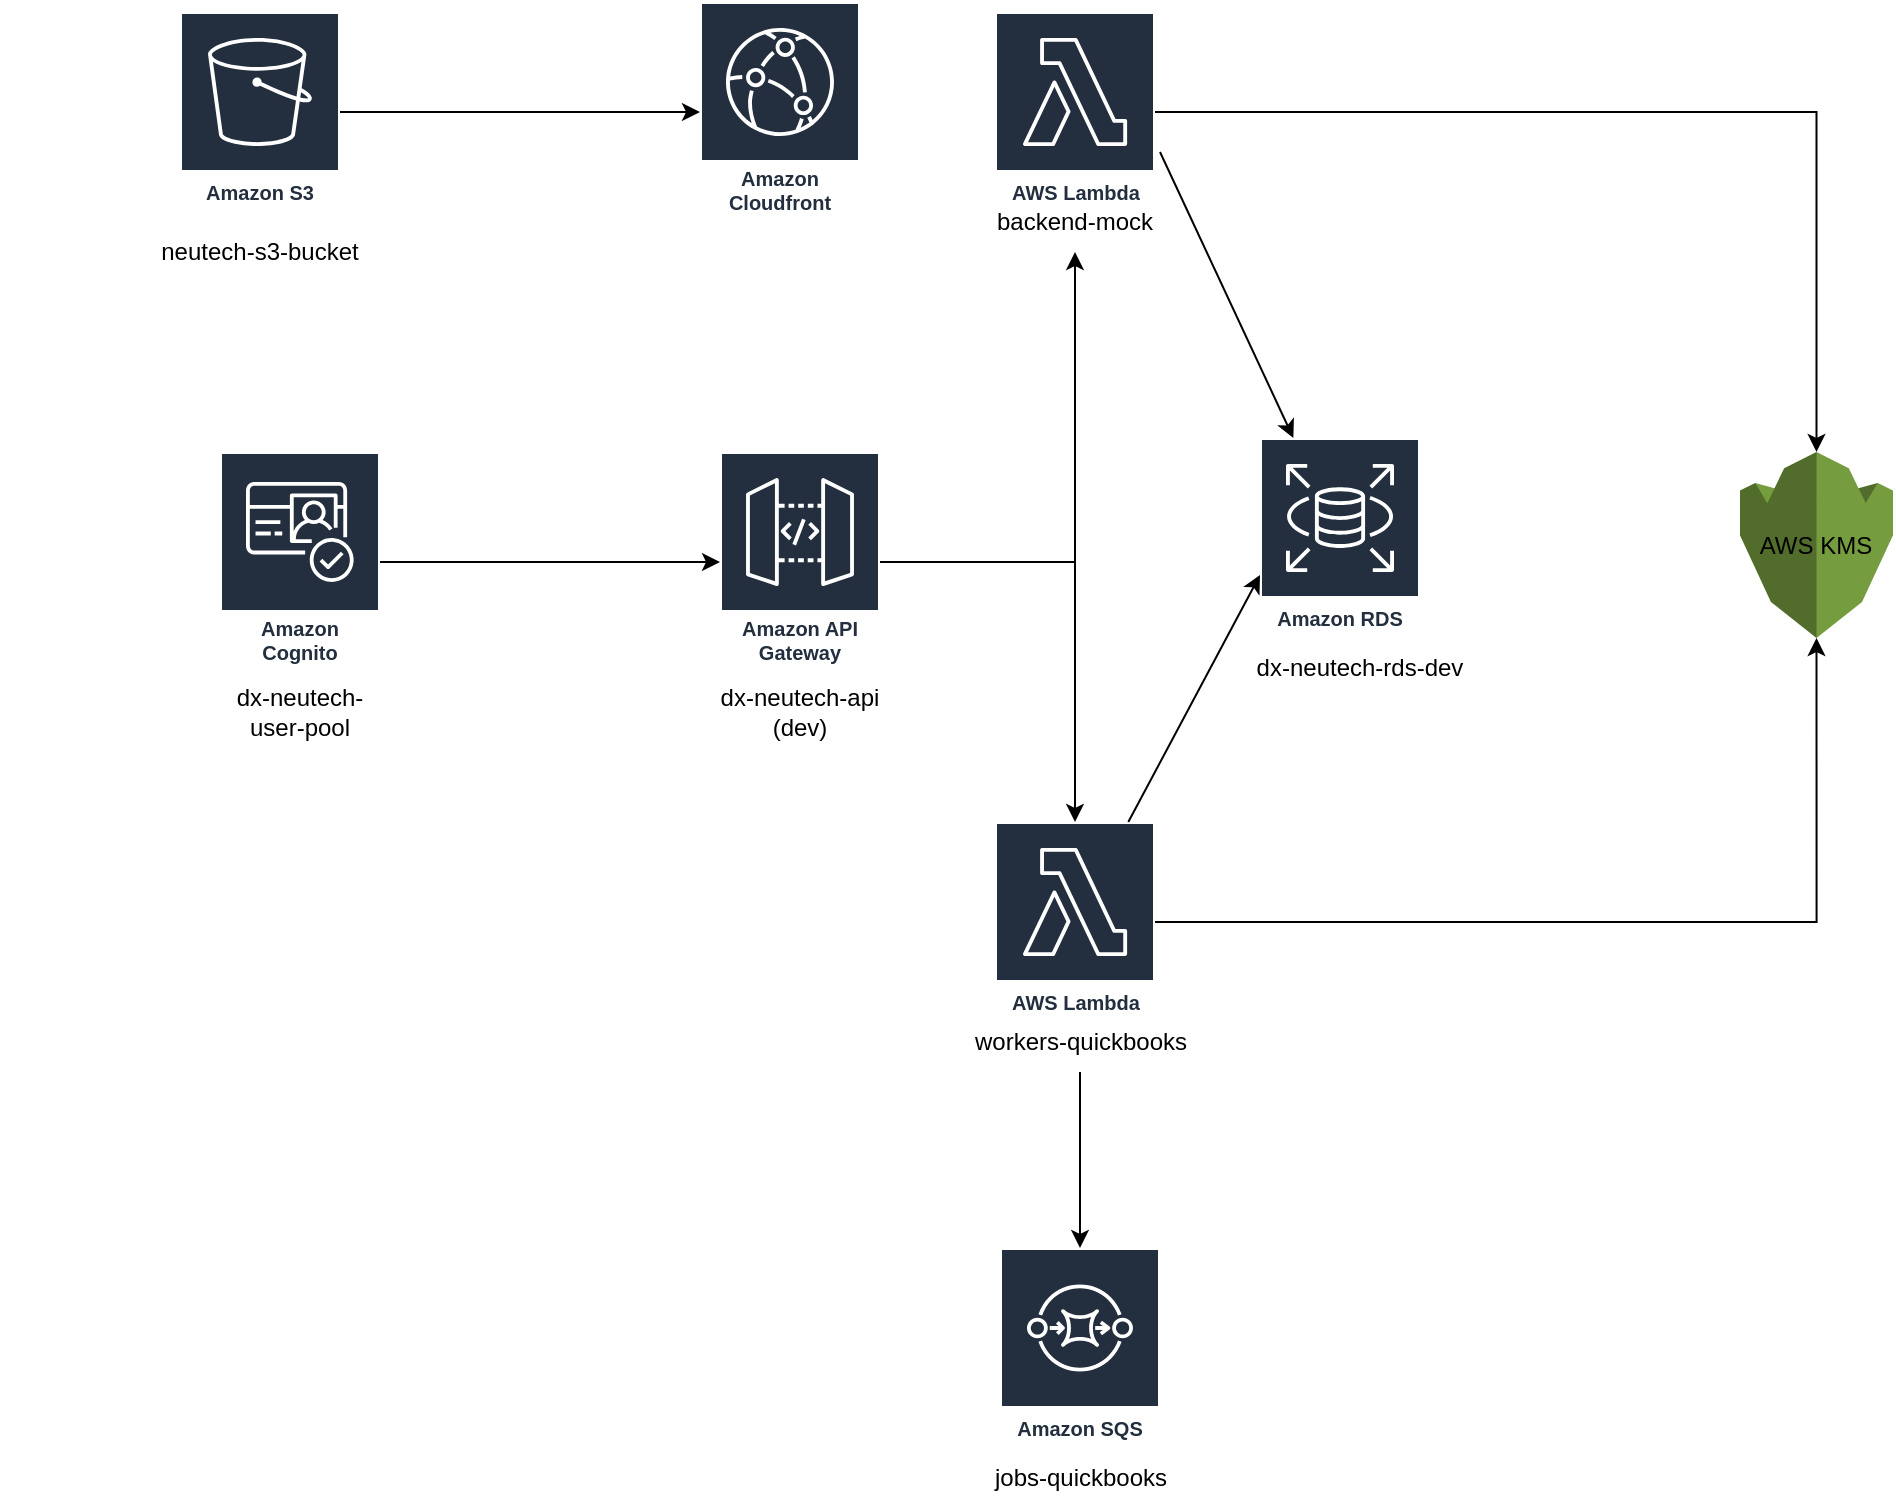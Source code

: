 <mxfile version="20.8.1" type="github">
  <diagram id="2EVpSgwMcO4sdyHLWQny" name="Página-1">
    <mxGraphModel dx="1632" dy="889" grid="1" gridSize="10" guides="1" tooltips="1" connect="1" arrows="1" fold="1" page="1" pageScale="1" pageWidth="827" pageHeight="1169" math="0" shadow="0">
      <root>
        <mxCell id="0" />
        <mxCell id="1" parent="0" />
        <mxCell id="CVu0sirSZvX8CHzpGuW4-17" style="edgeStyle=orthogonalEdgeStyle;rounded=0;orthogonalLoop=1;jettySize=auto;html=1;" edge="1" parent="1" source="CVu0sirSZvX8CHzpGuW4-1" target="CVu0sirSZvX8CHzpGuW4-2">
          <mxGeometry relative="1" as="geometry" />
        </mxCell>
        <mxCell id="CVu0sirSZvX8CHzpGuW4-1" value="Amazon Cognito" style="sketch=0;outlineConnect=0;fontColor=#232F3E;gradientColor=none;strokeColor=#ffffff;fillColor=#232F3E;dashed=0;verticalLabelPosition=middle;verticalAlign=bottom;align=center;html=1;whiteSpace=wrap;fontSize=10;fontStyle=1;spacing=3;shape=mxgraph.aws4.productIcon;prIcon=mxgraph.aws4.cognito;" vertex="1" parent="1">
          <mxGeometry x="390" y="485" width="80" height="110" as="geometry" />
        </mxCell>
        <mxCell id="CVu0sirSZvX8CHzpGuW4-71" style="edgeStyle=orthogonalEdgeStyle;rounded=0;orthogonalLoop=1;jettySize=auto;html=1;" edge="1" parent="1" source="CVu0sirSZvX8CHzpGuW4-2" target="CVu0sirSZvX8CHzpGuW4-61">
          <mxGeometry relative="1" as="geometry" />
        </mxCell>
        <mxCell id="CVu0sirSZvX8CHzpGuW4-74" style="edgeStyle=orthogonalEdgeStyle;rounded=0;orthogonalLoop=1;jettySize=auto;html=1;entryX=0.5;entryY=1;entryDx=0;entryDy=0;" edge="1" parent="1" source="CVu0sirSZvX8CHzpGuW4-2" target="CVu0sirSZvX8CHzpGuW4-27">
          <mxGeometry relative="1" as="geometry" />
        </mxCell>
        <mxCell id="CVu0sirSZvX8CHzpGuW4-2" value="Amazon API Gateway" style="sketch=0;outlineConnect=0;fontColor=#232F3E;gradientColor=none;strokeColor=#ffffff;fillColor=#232F3E;dashed=0;verticalLabelPosition=middle;verticalAlign=bottom;align=center;html=1;whiteSpace=wrap;fontSize=10;fontStyle=1;spacing=3;shape=mxgraph.aws4.productIcon;prIcon=mxgraph.aws4.api_gateway;" vertex="1" parent="1">
          <mxGeometry x="640" y="485" width="80" height="110" as="geometry" />
        </mxCell>
        <mxCell id="CVu0sirSZvX8CHzpGuW4-76" style="edgeStyle=orthogonalEdgeStyle;rounded=0;orthogonalLoop=1;jettySize=auto;html=1;" edge="1" parent="1" source="CVu0sirSZvX8CHzpGuW4-5" target="CVu0sirSZvX8CHzpGuW4-12">
          <mxGeometry relative="1" as="geometry" />
        </mxCell>
        <mxCell id="CVu0sirSZvX8CHzpGuW4-5" value="AWS Lambda" style="sketch=0;outlineConnect=0;fontColor=#232F3E;gradientColor=none;strokeColor=#ffffff;fillColor=#232F3E;dashed=0;verticalLabelPosition=middle;verticalAlign=bottom;align=center;html=1;whiteSpace=wrap;fontSize=10;fontStyle=1;spacing=3;shape=mxgraph.aws4.productIcon;prIcon=mxgraph.aws4.lambda;" vertex="1" parent="1">
          <mxGeometry x="777.5" y="265" width="80" height="100" as="geometry" />
        </mxCell>
        <mxCell id="CVu0sirSZvX8CHzpGuW4-10" value="Amazon SQS" style="sketch=0;outlineConnect=0;fontColor=#232F3E;gradientColor=none;strokeColor=#ffffff;fillColor=#232F3E;dashed=0;verticalLabelPosition=middle;verticalAlign=bottom;align=center;html=1;whiteSpace=wrap;fontSize=10;fontStyle=1;spacing=3;shape=mxgraph.aws4.productIcon;prIcon=mxgraph.aws4.sqs;" vertex="1" parent="1">
          <mxGeometry x="780" y="883" width="80" height="100" as="geometry" />
        </mxCell>
        <mxCell id="CVu0sirSZvX8CHzpGuW4-11" value="Amazon RDS" style="sketch=0;outlineConnect=0;fontColor=#232F3E;gradientColor=none;strokeColor=#ffffff;fillColor=#232F3E;dashed=0;verticalLabelPosition=middle;verticalAlign=bottom;align=center;html=1;whiteSpace=wrap;fontSize=10;fontStyle=1;spacing=3;shape=mxgraph.aws4.productIcon;prIcon=mxgraph.aws4.rds;" vertex="1" parent="1">
          <mxGeometry x="910" y="478" width="80" height="100" as="geometry" />
        </mxCell>
        <mxCell id="CVu0sirSZvX8CHzpGuW4-12" value="" style="outlineConnect=0;dashed=0;verticalLabelPosition=bottom;verticalAlign=top;align=center;html=1;shape=mxgraph.aws3.kms;fillColor=#759C3E;gradientColor=none;" vertex="1" parent="1">
          <mxGeometry x="1150" y="485" width="76.5" height="93" as="geometry" />
        </mxCell>
        <mxCell id="CVu0sirSZvX8CHzpGuW4-27" value="backend-mock" style="text;html=1;strokeColor=none;fillColor=none;align=center;verticalAlign=middle;whiteSpace=wrap;rounded=0;" vertex="1" parent="1">
          <mxGeometry x="770" y="355" width="95" height="30" as="geometry" />
        </mxCell>
        <mxCell id="CVu0sirSZvX8CHzpGuW4-36" value="AWS KMS" style="text;html=1;strokeColor=none;fillColor=none;align=center;verticalAlign=middle;whiteSpace=wrap;rounded=0;" vertex="1" parent="1">
          <mxGeometry x="1158.25" y="516.5" width="60" height="30" as="geometry" />
        </mxCell>
        <mxCell id="CVu0sirSZvX8CHzpGuW4-59" value="jobs-quickbooks&lt;br&gt;" style="text;html=1;align=center;verticalAlign=middle;resizable=0;points=[];autosize=1;strokeColor=none;fillColor=none;" vertex="1" parent="1">
          <mxGeometry x="765" y="983" width="110" height="30" as="geometry" />
        </mxCell>
        <mxCell id="CVu0sirSZvX8CHzpGuW4-75" style="edgeStyle=orthogonalEdgeStyle;rounded=0;orthogonalLoop=1;jettySize=auto;html=1;entryX=0.5;entryY=1;entryDx=0;entryDy=0;entryPerimeter=0;" edge="1" parent="1" source="CVu0sirSZvX8CHzpGuW4-61" target="CVu0sirSZvX8CHzpGuW4-12">
          <mxGeometry relative="1" as="geometry" />
        </mxCell>
        <mxCell id="CVu0sirSZvX8CHzpGuW4-61" value="AWS Lambda" style="sketch=0;outlineConnect=0;fontColor=#232F3E;gradientColor=none;strokeColor=#ffffff;fillColor=#232F3E;dashed=0;verticalLabelPosition=middle;verticalAlign=bottom;align=center;html=1;whiteSpace=wrap;fontSize=10;fontStyle=1;spacing=3;shape=mxgraph.aws4.productIcon;prIcon=mxgraph.aws4.lambda;" vertex="1" parent="1">
          <mxGeometry x="777.5" y="670" width="80" height="100" as="geometry" />
        </mxCell>
        <mxCell id="CVu0sirSZvX8CHzpGuW4-81" style="edgeStyle=orthogonalEdgeStyle;rounded=0;orthogonalLoop=1;jettySize=auto;html=1;" edge="1" parent="1" source="CVu0sirSZvX8CHzpGuW4-62" target="CVu0sirSZvX8CHzpGuW4-10">
          <mxGeometry relative="1" as="geometry" />
        </mxCell>
        <mxCell id="CVu0sirSZvX8CHzpGuW4-62" value="workers-quickbooks&lt;br&gt;" style="text;html=1;align=center;verticalAlign=middle;resizable=0;points=[];autosize=1;strokeColor=none;fillColor=none;" vertex="1" parent="1">
          <mxGeometry x="755" y="765" width="130" height="30" as="geometry" />
        </mxCell>
        <mxCell id="CVu0sirSZvX8CHzpGuW4-77" value="" style="endArrow=classic;html=1;rounded=0;" edge="1" parent="1" source="CVu0sirSZvX8CHzpGuW4-61">
          <mxGeometry width="50" height="50" relative="1" as="geometry">
            <mxPoint x="860" y="596.5" as="sourcePoint" />
            <mxPoint x="910" y="546.5" as="targetPoint" />
          </mxGeometry>
        </mxCell>
        <mxCell id="CVu0sirSZvX8CHzpGuW4-79" value="dx-neutech-rds-dev" style="text;html=1;strokeColor=none;fillColor=none;align=center;verticalAlign=middle;whiteSpace=wrap;rounded=0;" vertex="1" parent="1">
          <mxGeometry x="900" y="578" width="120" height="30" as="geometry" />
        </mxCell>
        <mxCell id="CVu0sirSZvX8CHzpGuW4-80" value="" style="endArrow=classic;html=1;rounded=0;" edge="1" parent="1" target="CVu0sirSZvX8CHzpGuW4-11">
          <mxGeometry width="50" height="50" relative="1" as="geometry">
            <mxPoint x="860" y="335" as="sourcePoint" />
            <mxPoint x="1040" y="485" as="targetPoint" />
          </mxGeometry>
        </mxCell>
        <mxCell id="CVu0sirSZvX8CHzpGuW4-82" style="edgeStyle=orthogonalEdgeStyle;rounded=0;orthogonalLoop=1;jettySize=auto;html=1;" edge="1" parent="1" source="CVu0sirSZvX8CHzpGuW4-83" target="CVu0sirSZvX8CHzpGuW4-84">
          <mxGeometry relative="1" as="geometry" />
        </mxCell>
        <mxCell id="CVu0sirSZvX8CHzpGuW4-83" value="Amazon S3" style="sketch=0;outlineConnect=0;fontColor=#232F3E;gradientColor=none;strokeColor=#ffffff;fillColor=#232F3E;dashed=0;verticalLabelPosition=middle;verticalAlign=bottom;align=center;html=1;whiteSpace=wrap;fontSize=10;fontStyle=1;spacing=3;shape=mxgraph.aws4.productIcon;prIcon=mxgraph.aws4.s3;" vertex="1" parent="1">
          <mxGeometry x="370" y="265" width="80" height="100" as="geometry" />
        </mxCell>
        <mxCell id="CVu0sirSZvX8CHzpGuW4-84" value="Amazon Cloudfront" style="sketch=0;outlineConnect=0;fontColor=#232F3E;gradientColor=none;strokeColor=#ffffff;fillColor=#232F3E;dashed=0;verticalLabelPosition=middle;verticalAlign=bottom;align=center;html=1;whiteSpace=wrap;fontSize=10;fontStyle=1;spacing=3;shape=mxgraph.aws4.productIcon;prIcon=mxgraph.aws4.cloudfront;" vertex="1" parent="1">
          <mxGeometry x="630" y="260" width="80" height="110" as="geometry" />
        </mxCell>
        <mxCell id="CVu0sirSZvX8CHzpGuW4-86" value="&lt;h1 style=&quot;font-size: 2.8rem; margin: 0px; font-family: &amp;quot;Amazon Ember&amp;quot;, &amp;quot;Helvetica Neue&amp;quot;, Roboto, Arial, sans-serif; font-weight: 400; color: rgb(22, 25, 31); text-decoration: none; padding: 0.5rem 0px; line-height: 4rem; font-style: normal; font-variant-ligatures: normal; font-variant-caps: normal; letter-spacing: normal; orphans: 2; text-align: start; text-indent: 0px; text-transform: none; widows: 2; word-spacing: 0px; -webkit-text-stroke-width: 0px; background-color: rgb(242, 243, 243);&quot;&gt;&lt;br&gt;&lt;/h1&gt;" style="text;whiteSpace=wrap;html=1;" vertex="1" parent="1">
          <mxGeometry x="280" y="450" width="400" height="100" as="geometry" />
        </mxCell>
        <mxCell id="CVu0sirSZvX8CHzpGuW4-90" value="neutech-s3-bucket" style="text;html=1;strokeColor=none;fillColor=none;align=center;verticalAlign=middle;whiteSpace=wrap;rounded=0;" vertex="1" parent="1">
          <mxGeometry x="355" y="370" width="110" height="30" as="geometry" />
        </mxCell>
        <mxCell id="CVu0sirSZvX8CHzpGuW4-91" style="edgeStyle=orthogonalEdgeStyle;rounded=0;orthogonalLoop=1;jettySize=auto;html=1;exitX=0.5;exitY=1;exitDx=0;exitDy=0;" edge="1" parent="1" source="CVu0sirSZvX8CHzpGuW4-86" target="CVu0sirSZvX8CHzpGuW4-86">
          <mxGeometry relative="1" as="geometry" />
        </mxCell>
        <mxCell id="CVu0sirSZvX8CHzpGuW4-92" value="dx-neutech-user-pool" style="text;html=1;strokeColor=none;fillColor=none;align=center;verticalAlign=middle;whiteSpace=wrap;rounded=0;" vertex="1" parent="1">
          <mxGeometry x="385" y="600" width="90" height="30" as="geometry" />
        </mxCell>
        <mxCell id="CVu0sirSZvX8CHzpGuW4-94" value="dx-neutech-api (dev)" style="text;html=1;strokeColor=none;fillColor=none;align=center;verticalAlign=middle;whiteSpace=wrap;rounded=0;" vertex="1" parent="1">
          <mxGeometry x="635" y="600" width="90" height="30" as="geometry" />
        </mxCell>
      </root>
    </mxGraphModel>
  </diagram>
</mxfile>
